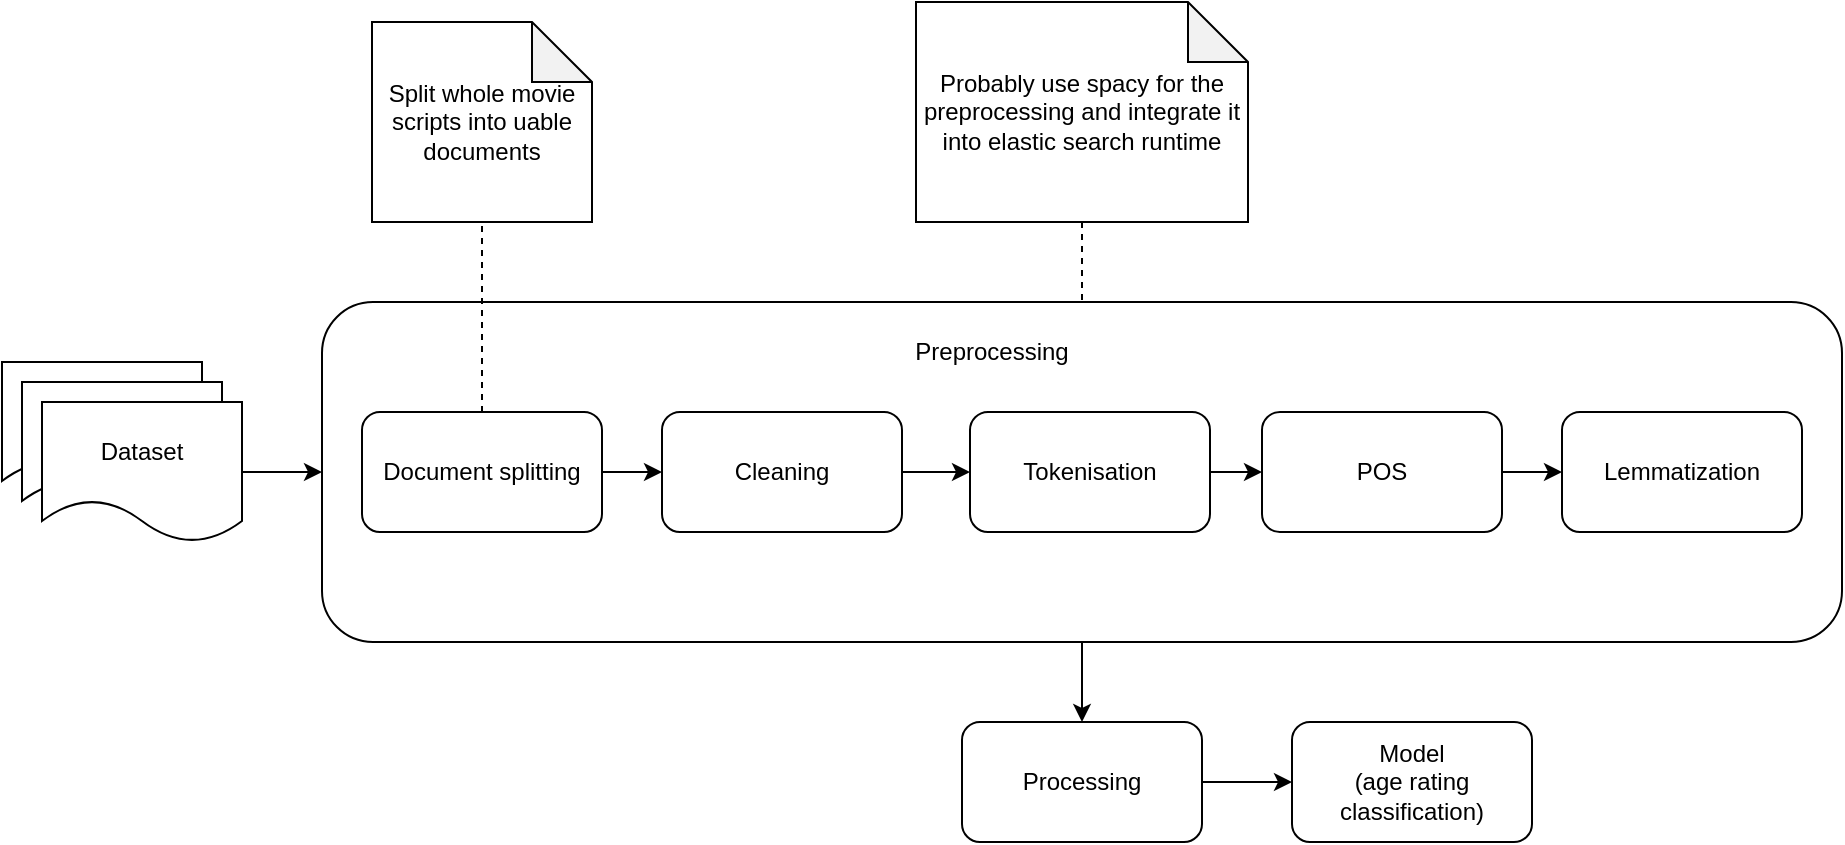<mxfile>
    <diagram id="C5RBs43oDa-KdzZeNtuy" name="Page-1">
        <mxGraphModel dx="970" dy="512" grid="1" gridSize="10" guides="1" tooltips="1" connect="1" arrows="1" fold="1" page="1" pageScale="1" pageWidth="827" pageHeight="1169" math="0" shadow="0">
            <root>
                <mxCell id="WIyWlLk6GJQsqaUBKTNV-0"/>
                <mxCell id="WIyWlLk6GJQsqaUBKTNV-1" parent="WIyWlLk6GJQsqaUBKTNV-0"/>
                <mxCell id="0ihfBW9BSxUDxpJlNyRV-0" value="Dataset" style="shape=document;whiteSpace=wrap;html=1;boundedLbl=1;dashed=0;flipH=1;rounded=0;" parent="WIyWlLk6GJQsqaUBKTNV-1" vertex="1">
                    <mxGeometry x="50" y="310" width="100" height="70" as="geometry"/>
                </mxCell>
                <mxCell id="0ihfBW9BSxUDxpJlNyRV-1" value="Dataset" style="shape=document;whiteSpace=wrap;html=1;boundedLbl=1;dashed=0;flipH=1;rounded=0;" parent="WIyWlLk6GJQsqaUBKTNV-1" vertex="1">
                    <mxGeometry x="60" y="320" width="100" height="70" as="geometry"/>
                </mxCell>
                <mxCell id="0ihfBW9BSxUDxpJlNyRV-4" style="edgeStyle=orthogonalEdgeStyle;orthogonalLoop=1;jettySize=auto;html=1;entryX=0;entryY=0.5;entryDx=0;entryDy=0;" parent="WIyWlLk6GJQsqaUBKTNV-1" source="0ihfBW9BSxUDxpJlNyRV-2" target="0ihfBW9BSxUDxpJlNyRV-3" edge="1">
                    <mxGeometry relative="1" as="geometry"/>
                </mxCell>
                <mxCell id="0ihfBW9BSxUDxpJlNyRV-2" value="Dataset" style="shape=document;whiteSpace=wrap;html=1;boundedLbl=1;dashed=0;flipH=1;rounded=0;" parent="WIyWlLk6GJQsqaUBKTNV-1" vertex="1">
                    <mxGeometry x="70" y="330" width="100" height="70" as="geometry"/>
                </mxCell>
                <mxCell id="0ihfBW9BSxUDxpJlNyRV-14" style="edgeStyle=orthogonalEdgeStyle;orthogonalLoop=1;jettySize=auto;html=1;entryX=0.5;entryY=0;entryDx=0;entryDy=0;" parent="WIyWlLk6GJQsqaUBKTNV-1" source="0ihfBW9BSxUDxpJlNyRV-3" target="0ihfBW9BSxUDxpJlNyRV-13" edge="1">
                    <mxGeometry relative="1" as="geometry"/>
                </mxCell>
                <mxCell id="0ihfBW9BSxUDxpJlNyRV-3" value="" style="rounded=1;whiteSpace=wrap;html=1;" parent="WIyWlLk6GJQsqaUBKTNV-1" vertex="1">
                    <mxGeometry x="210" y="280" width="760" height="170" as="geometry"/>
                </mxCell>
                <mxCell id="0ihfBW9BSxUDxpJlNyRV-9" style="edgeStyle=orthogonalEdgeStyle;orthogonalLoop=1;jettySize=auto;html=1;" parent="WIyWlLk6GJQsqaUBKTNV-1" source="0ihfBW9BSxUDxpJlNyRV-5" target="0ihfBW9BSxUDxpJlNyRV-6" edge="1">
                    <mxGeometry relative="1" as="geometry"/>
                </mxCell>
                <mxCell id="0ihfBW9BSxUDxpJlNyRV-5" value="Cleaning" style="rounded=1;whiteSpace=wrap;html=1;" parent="WIyWlLk6GJQsqaUBKTNV-1" vertex="1">
                    <mxGeometry x="380" y="335" width="120" height="60" as="geometry"/>
                </mxCell>
                <mxCell id="0ihfBW9BSxUDxpJlNyRV-10" style="edgeStyle=orthogonalEdgeStyle;orthogonalLoop=1;jettySize=auto;html=1;" parent="WIyWlLk6GJQsqaUBKTNV-1" source="0ihfBW9BSxUDxpJlNyRV-6" target="0ihfBW9BSxUDxpJlNyRV-7" edge="1">
                    <mxGeometry relative="1" as="geometry"/>
                </mxCell>
                <mxCell id="0ihfBW9BSxUDxpJlNyRV-6" value="Tokenisation" style="rounded=1;whiteSpace=wrap;html=1;" parent="WIyWlLk6GJQsqaUBKTNV-1" vertex="1">
                    <mxGeometry x="534" y="335" width="120" height="60" as="geometry"/>
                </mxCell>
                <mxCell id="0ihfBW9BSxUDxpJlNyRV-11" style="edgeStyle=orthogonalEdgeStyle;orthogonalLoop=1;jettySize=auto;html=1;" parent="WIyWlLk6GJQsqaUBKTNV-1" source="0ihfBW9BSxUDxpJlNyRV-7" target="0ihfBW9BSxUDxpJlNyRV-8" edge="1">
                    <mxGeometry relative="1" as="geometry"/>
                </mxCell>
                <mxCell id="0ihfBW9BSxUDxpJlNyRV-7" value="POS" style="rounded=1;whiteSpace=wrap;html=1;" parent="WIyWlLk6GJQsqaUBKTNV-1" vertex="1">
                    <mxGeometry x="680" y="335" width="120" height="60" as="geometry"/>
                </mxCell>
                <mxCell id="0ihfBW9BSxUDxpJlNyRV-8" value="Lemmatization" style="rounded=1;whiteSpace=wrap;html=1;" parent="WIyWlLk6GJQsqaUBKTNV-1" vertex="1">
                    <mxGeometry x="830" y="335" width="120" height="60" as="geometry"/>
                </mxCell>
                <mxCell id="0ihfBW9BSxUDxpJlNyRV-12" value="Preprocessing" style="text;html=1;strokeColor=none;fillColor=none;align=center;verticalAlign=middle;whiteSpace=wrap;rounded=0;" parent="WIyWlLk6GJQsqaUBKTNV-1" vertex="1">
                    <mxGeometry x="515" y="290" width="60" height="30" as="geometry"/>
                </mxCell>
                <mxCell id="0ihfBW9BSxUDxpJlNyRV-16" style="edgeStyle=orthogonalEdgeStyle;orthogonalLoop=1;jettySize=auto;html=1;" parent="WIyWlLk6GJQsqaUBKTNV-1" source="0ihfBW9BSxUDxpJlNyRV-13" target="0ihfBW9BSxUDxpJlNyRV-15" edge="1">
                    <mxGeometry relative="1" as="geometry"/>
                </mxCell>
                <mxCell id="0ihfBW9BSxUDxpJlNyRV-13" value="Processing" style="rounded=1;whiteSpace=wrap;html=1;" parent="WIyWlLk6GJQsqaUBKTNV-1" vertex="1">
                    <mxGeometry x="530" y="490" width="120" height="60" as="geometry"/>
                </mxCell>
                <mxCell id="0ihfBW9BSxUDxpJlNyRV-15" value="Model&lt;br&gt;(age rating classification)" style="rounded=1;whiteSpace=wrap;html=1;" parent="WIyWlLk6GJQsqaUBKTNV-1" vertex="1">
                    <mxGeometry x="695" y="490" width="120" height="60" as="geometry"/>
                </mxCell>
                <mxCell id="1" style="edgeStyle=none;html=1;" edge="1" parent="WIyWlLk6GJQsqaUBKTNV-1" source="0" target="0ihfBW9BSxUDxpJlNyRV-5">
                    <mxGeometry relative="1" as="geometry"/>
                </mxCell>
                <mxCell id="3" style="edgeStyle=none;html=1;dashed=1;endArrow=none;endFill=0;" edge="1" parent="WIyWlLk6GJQsqaUBKTNV-1" source="0" target="2">
                    <mxGeometry relative="1" as="geometry"/>
                </mxCell>
                <mxCell id="0" value="Document splitting" style="rounded=1;whiteSpace=wrap;html=1;" vertex="1" parent="WIyWlLk6GJQsqaUBKTNV-1">
                    <mxGeometry x="230" y="335" width="120" height="60" as="geometry"/>
                </mxCell>
                <mxCell id="2" value="Split whole movie scripts into uable documents" style="shape=note;whiteSpace=wrap;html=1;backgroundOutline=1;darkOpacity=0.05;" vertex="1" parent="WIyWlLk6GJQsqaUBKTNV-1">
                    <mxGeometry x="235" y="140" width="110" height="100" as="geometry"/>
                </mxCell>
                <mxCell id="5" style="edgeStyle=none;html=1;entryX=0.5;entryY=0;entryDx=0;entryDy=0;dashed=1;endArrow=none;endFill=0;" edge="1" parent="WIyWlLk6GJQsqaUBKTNV-1" source="4" target="0ihfBW9BSxUDxpJlNyRV-3">
                    <mxGeometry relative="1" as="geometry"/>
                </mxCell>
                <mxCell id="4" value="Probably use spacy for the preprocessing and integrate it into elastic search runtime" style="shape=note;whiteSpace=wrap;html=1;backgroundOutline=1;darkOpacity=0.05;" vertex="1" parent="WIyWlLk6GJQsqaUBKTNV-1">
                    <mxGeometry x="507" y="130" width="166" height="110" as="geometry"/>
                </mxCell>
            </root>
        </mxGraphModel>
    </diagram>
</mxfile>